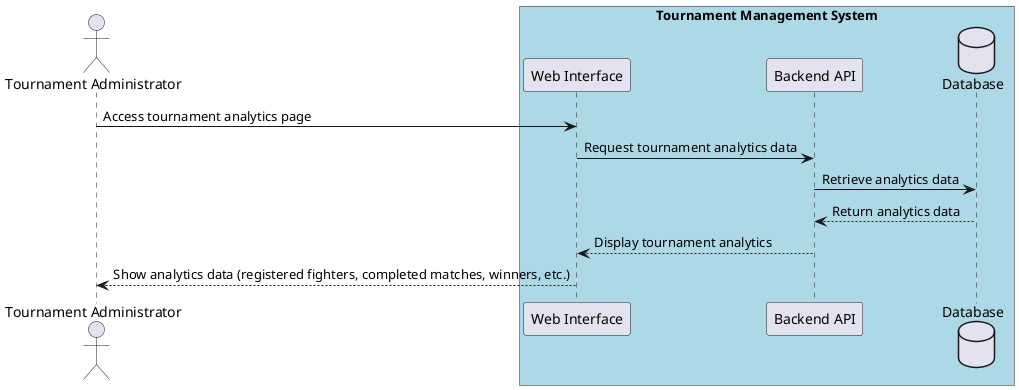 @startuml
actor "Tournament Administrator" as admin

box "Tournament Management System" #LightBlue
  participant "Web Interface" as web
  participant "Backend API" as api
  database "Database" as db
end box

admin -> web : Access tournament analytics page
web -> api : Request tournament analytics data
api -> db : Retrieve analytics data
db --> api : Return analytics data
api --> web : Display tournament analytics

web --> admin : Show analytics data (registered fighters, completed matches, winners, etc.)
@enduml



This diagram illustrates the process of a tournament administrator accessing analytics about the tournament. The
administrator accesses the tournament analytics page on the web interface, which requests the tournament analytics data
from the backend API. The API retrieves the analytics data from the database and sends it back to the web interface,
which displays the tournament analytics, including the number of fighters registered, the number of matches completed,
the winners, and any statistical insights available. The web interface then shows the analytics data to the administrator.
